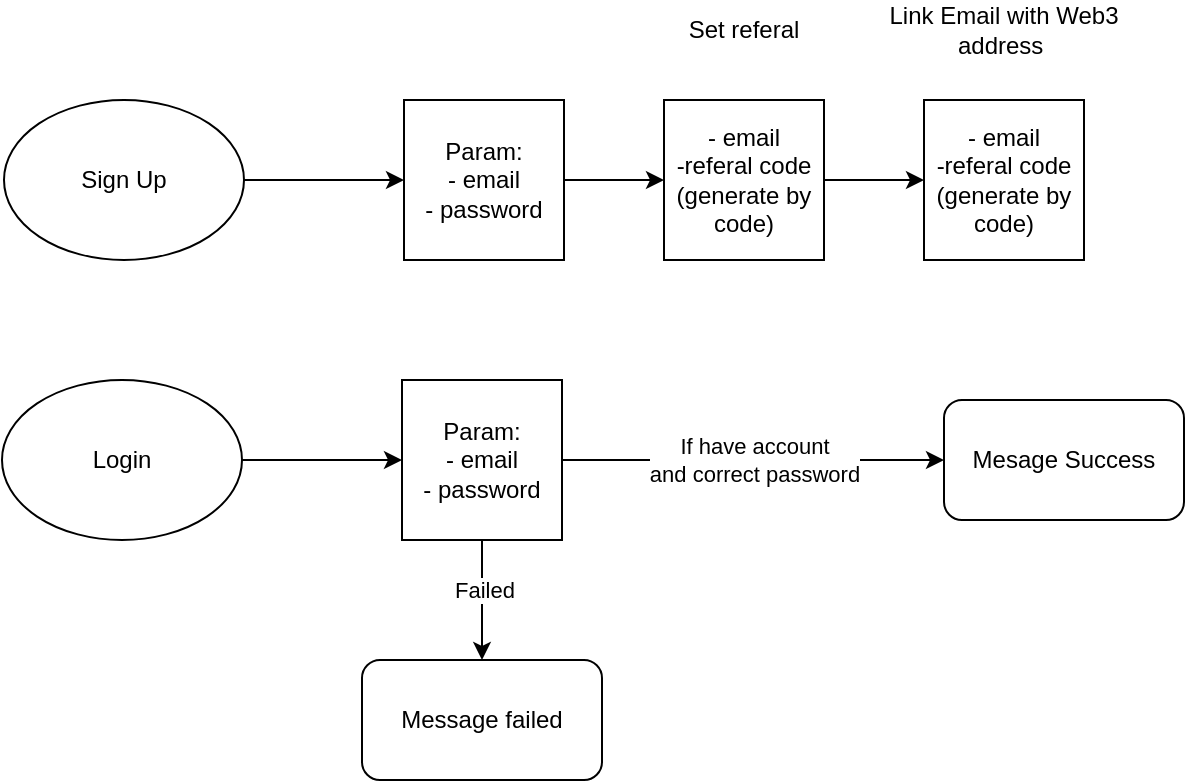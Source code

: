 <mxfile version="18.0.3" type="github" pages="2"><diagram id="L8e0pqVhwaGxmal6kiHk" name="Registration"><mxGraphModel dx="7860" dy="4860" grid="1" gridSize="10" guides="1" tooltips="1" connect="1" arrows="1" fold="1" page="1" pageScale="1" pageWidth="850" pageHeight="1100" math="0" shadow="0"><root><mxCell id="0"/><mxCell id="1" parent="0"/><mxCell id="9-xmGwIWZLtc9KQb_65q-4" style="edgeStyle=orthogonalEdgeStyle;rounded=0;orthogonalLoop=1;jettySize=auto;html=1;entryX=0;entryY=0.5;entryDx=0;entryDy=0;" edge="1" parent="1" source="9-xmGwIWZLtc9KQb_65q-1" target="9-xmGwIWZLtc9KQb_65q-3"><mxGeometry relative="1" as="geometry"/></mxCell><mxCell id="9-xmGwIWZLtc9KQb_65q-1" value="Sign Up" style="ellipse;whiteSpace=wrap;html=1;" vertex="1" parent="1"><mxGeometry x="131" y="405" width="120" height="80" as="geometry"/></mxCell><mxCell id="9-xmGwIWZLtc9KQb_65q-7" style="edgeStyle=orthogonalEdgeStyle;rounded=0;orthogonalLoop=1;jettySize=auto;html=1;entryX=0;entryY=0.5;entryDx=0;entryDy=0;" edge="1" parent="1" source="9-xmGwIWZLtc9KQb_65q-3" target="9-xmGwIWZLtc9KQb_65q-5"><mxGeometry relative="1" as="geometry"/></mxCell><mxCell id="9-xmGwIWZLtc9KQb_65q-3" value="Param:&lt;br&gt;- email&lt;br&gt;- password" style="whiteSpace=wrap;html=1;aspect=fixed;" vertex="1" parent="1"><mxGeometry x="331" y="405" width="80" height="80" as="geometry"/></mxCell><mxCell id="9-xmGwIWZLtc9KQb_65q-10" style="edgeStyle=orthogonalEdgeStyle;rounded=0;orthogonalLoop=1;jettySize=auto;html=1;entryX=0;entryY=0.5;entryDx=0;entryDy=0;" edge="1" parent="1" source="9-xmGwIWZLtc9KQb_65q-5" target="9-xmGwIWZLtc9KQb_65q-8"><mxGeometry relative="1" as="geometry"/></mxCell><mxCell id="9-xmGwIWZLtc9KQb_65q-5" value="- email&lt;br&gt;-referal code (generate by code)" style="whiteSpace=wrap;html=1;aspect=fixed;" vertex="1" parent="1"><mxGeometry x="461" y="405" width="80" height="80" as="geometry"/></mxCell><mxCell id="9-xmGwIWZLtc9KQb_65q-6" value="Set referal" style="text;html=1;strokeColor=none;fillColor=none;align=center;verticalAlign=middle;whiteSpace=wrap;rounded=0;" vertex="1" parent="1"><mxGeometry x="471" y="355" width="60" height="30" as="geometry"/></mxCell><mxCell id="9-xmGwIWZLtc9KQb_65q-8" value="- email&lt;br&gt;-referal code (generate by code)" style="whiteSpace=wrap;html=1;aspect=fixed;" vertex="1" parent="1"><mxGeometry x="591" y="405" width="80" height="80" as="geometry"/></mxCell><mxCell id="9-xmGwIWZLtc9KQb_65q-9" value="Link Email with Web3 address&amp;nbsp;" style="text;html=1;strokeColor=none;fillColor=none;align=center;verticalAlign=middle;whiteSpace=wrap;rounded=0;" vertex="1" parent="1"><mxGeometry x="571" y="355" width="120" height="30" as="geometry"/></mxCell><mxCell id="9-xmGwIWZLtc9KQb_65q-13" style="edgeStyle=orthogonalEdgeStyle;rounded=0;orthogonalLoop=1;jettySize=auto;html=1;entryX=0;entryY=0.5;entryDx=0;entryDy=0;" edge="1" parent="1" source="9-xmGwIWZLtc9KQb_65q-11" target="9-xmGwIWZLtc9KQb_65q-12"><mxGeometry relative="1" as="geometry"/></mxCell><mxCell id="9-xmGwIWZLtc9KQb_65q-11" value="Login" style="ellipse;whiteSpace=wrap;html=1;" vertex="1" parent="1"><mxGeometry x="130" y="545" width="120" height="80" as="geometry"/></mxCell><mxCell id="9-xmGwIWZLtc9KQb_65q-15" value="If have account &lt;br&gt;and correct password" style="edgeStyle=orthogonalEdgeStyle;rounded=0;orthogonalLoop=1;jettySize=auto;html=1;entryX=0;entryY=0.5;entryDx=0;entryDy=0;" edge="1" parent="1" source="9-xmGwIWZLtc9KQb_65q-12" target="9-xmGwIWZLtc9KQb_65q-14"><mxGeometry relative="1" as="geometry"><Array as="points"><mxPoint x="531" y="585"/><mxPoint x="531" y="585"/></Array></mxGeometry></mxCell><mxCell id="9-xmGwIWZLtc9KQb_65q-16" style="edgeStyle=orthogonalEdgeStyle;rounded=0;orthogonalLoop=1;jettySize=auto;html=1;entryX=0.5;entryY=0;entryDx=0;entryDy=0;" edge="1" parent="1" source="9-xmGwIWZLtc9KQb_65q-12" target="9-xmGwIWZLtc9KQb_65q-17"><mxGeometry relative="1" as="geometry"><mxPoint x="371" y="686" as="targetPoint"/></mxGeometry></mxCell><mxCell id="9-xmGwIWZLtc9KQb_65q-19" value="Failed" style="edgeLabel;html=1;align=center;verticalAlign=middle;resizable=0;points=[];" vertex="1" connectable="0" parent="9-xmGwIWZLtc9KQb_65q-16"><mxGeometry x="-0.183" y="1" relative="1" as="geometry"><mxPoint as="offset"/></mxGeometry></mxCell><mxCell id="9-xmGwIWZLtc9KQb_65q-12" value="Param:&lt;br&gt;- email&lt;br&gt;- password" style="whiteSpace=wrap;html=1;aspect=fixed;" vertex="1" parent="1"><mxGeometry x="330" y="545" width="80" height="80" as="geometry"/></mxCell><mxCell id="9-xmGwIWZLtc9KQb_65q-14" value="Mesage Success" style="rounded=1;whiteSpace=wrap;html=1;" vertex="1" parent="1"><mxGeometry x="601" y="555" width="120" height="60" as="geometry"/></mxCell><mxCell id="9-xmGwIWZLtc9KQb_65q-17" value="Message failed" style="rounded=1;whiteSpace=wrap;html=1;" vertex="1" parent="1"><mxGeometry x="310" y="685" width="120" height="60" as="geometry"/></mxCell></root></mxGraphModel></diagram><diagram id="HRFAmHWYue0PKXw_82Kg" name="Home Page"><mxGraphModel dx="542" dy="335" grid="1" gridSize="10" guides="1" tooltips="1" connect="1" arrows="1" fold="1" page="1" pageScale="1" pageWidth="850" pageHeight="1100" math="0" shadow="0"><root><mxCell id="0"/><mxCell id="1" parent="0"/><mxCell id="5xdydP0CbMvAg5wdPr20-1" style="edgeStyle=orthogonalEdgeStyle;rounded=0;orthogonalLoop=1;jettySize=auto;html=1;entryX=0;entryY=0.5;entryDx=0;entryDy=0;" edge="1" parent="1" source="5xdydP0CbMvAg5wdPr20-2" target="5xdydP0CbMvAg5wdPr20-6"><mxGeometry relative="1" as="geometry"/></mxCell><mxCell id="5xdydP0CbMvAg5wdPr20-2" value="Scan QR&amp;nbsp;" style="ellipse;whiteSpace=wrap;html=1;" vertex="1" parent="1"><mxGeometry x="120" y="174.5" width="120" height="80" as="geometry"/></mxCell><mxCell id="5xdydP0CbMvAg5wdPr20-3" value="If have account &lt;br&gt;and correct password" style="edgeStyle=orthogonalEdgeStyle;rounded=0;orthogonalLoop=1;jettySize=auto;html=1;entryX=0;entryY=0.5;entryDx=0;entryDy=0;" edge="1" parent="1" source="5xdydP0CbMvAg5wdPr20-6" target="5xdydP0CbMvAg5wdPr20-7"><mxGeometry relative="1" as="geometry"><Array as="points"><mxPoint x="521" y="214.5"/><mxPoint x="521" y="214.5"/></Array></mxGeometry></mxCell><mxCell id="5xdydP0CbMvAg5wdPr20-4" style="edgeStyle=orthogonalEdgeStyle;rounded=0;orthogonalLoop=1;jettySize=auto;html=1;entryX=0.5;entryY=0;entryDx=0;entryDy=0;" edge="1" parent="1" source="5xdydP0CbMvAg5wdPr20-6" target="5xdydP0CbMvAg5wdPr20-8"><mxGeometry relative="1" as="geometry"><mxPoint x="361" y="315.5" as="targetPoint"/></mxGeometry></mxCell><mxCell id="5xdydP0CbMvAg5wdPr20-5" value="Failed" style="edgeLabel;html=1;align=center;verticalAlign=middle;resizable=0;points=[];" vertex="1" connectable="0" parent="5xdydP0CbMvAg5wdPr20-4"><mxGeometry x="-0.183" y="1" relative="1" as="geometry"><mxPoint as="offset"/></mxGeometry></mxCell><mxCell id="5xdydP0CbMvAg5wdPr20-6" value="+ Api: https://auth-student.selendra.org/&lt;br&gt;+ Endpoint: /auth/qr-scan&lt;br&gt;Param:&lt;br&gt;- id&lt;br&gt;- email&lt;br&gt;- pubKey" style="whiteSpace=wrap;html=1;aspect=fixed;align=left;" vertex="1" parent="1"><mxGeometry x="286.5" y="140" width="149" height="149" as="geometry"/></mxCell><mxCell id="5xdydP0CbMvAg5wdPr20-7" value="Mesage Success" style="rounded=1;whiteSpace=wrap;html=1;" vertex="1" parent="1"><mxGeometry x="591" y="184.5" width="120" height="60" as="geometry"/></mxCell><mxCell id="5xdydP0CbMvAg5wdPr20-8" value="Message failed" style="rounded=1;whiteSpace=wrap;html=1;" vertex="1" parent="1"><mxGeometry x="300" y="314.5" width="120" height="60" as="geometry"/></mxCell></root></mxGraphModel></diagram></mxfile>